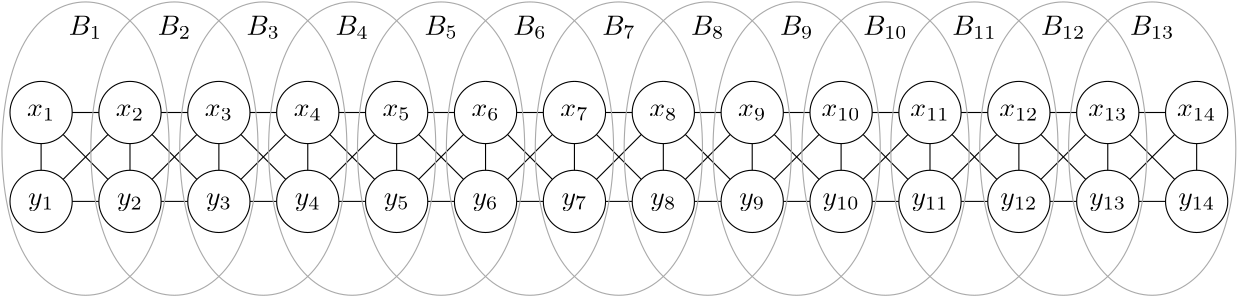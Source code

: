 <?xml version="1.0"?>
<!DOCTYPE ipe SYSTEM "ipe.dtd">
<ipe version="70206" creator="Ipe 7.2.7">
<info created="D:20180201214142" modified="D:20180201214142"/>
<ipestyle name="basic">
<symbol name="arrow/arc(spx)">
<path stroke="sym-stroke" fill="sym-stroke" pen="sym-pen">
0 0 m
-1 0.333 l
-1 -0.333 l
h
</path>
</symbol>
<symbol name="arrow/farc(spx)">
<path stroke="sym-stroke" fill="white" pen="sym-pen">
0 0 m
-1 0.333 l
-1 -0.333 l
h
</path>
</symbol>
<symbol name="arrow/ptarc(spx)">
<path stroke="sym-stroke" fill="sym-stroke" pen="sym-pen">
0 0 m
-1 0.333 l
-0.8 0 l
-1 -0.333 l
h
</path>
</symbol>
<symbol name="arrow/fptarc(spx)">
<path stroke="sym-stroke" fill="white" pen="sym-pen">
0 0 m
-1 0.333 l
-0.8 0 l
-1 -0.333 l
h
</path>
</symbol>
<symbol name="mark/circle(sx)" transformations="translations">
<path fill="sym-stroke">
0.6 0 0 0.6 0 0 e
0.4 0 0 0.4 0 0 e
</path>
</symbol>
<symbol name="mark/disk(sx)" transformations="translations">
<path fill="sym-stroke">
0.6 0 0 0.6 0 0 e
</path>
</symbol>
<symbol name="mark/fdisk(sfx)" transformations="translations">
<group>
<path fill="sym-fill">
0.5 0 0 0.5 0 0 e
</path>
<path fill="sym-stroke" fillrule="eofill">
0.6 0 0 0.6 0 0 e
0.4 0 0 0.4 0 0 e
</path>
</group>
</symbol>
<symbol name="mark/box(sx)" transformations="translations">
<path fill="sym-stroke" fillrule="eofill">
-0.6 -0.6 m
0.6 -0.6 l
0.6 0.6 l
-0.6 0.6 l
h
-0.4 -0.4 m
0.4 -0.4 l
0.4 0.4 l
-0.4 0.4 l
h
</path>
</symbol>
<symbol name="mark/square(sx)" transformations="translations">
<path fill="sym-stroke">
-0.6 -0.6 m
0.6 -0.6 l
0.6 0.6 l
-0.6 0.6 l
h
</path>
</symbol>
<symbol name="mark/fsquare(sfx)" transformations="translations">
<group>
<path fill="sym-fill">
-0.5 -0.5 m
0.5 -0.5 l
0.5 0.5 l
-0.5 0.5 l
h
</path>
<path fill="sym-stroke" fillrule="eofill">
-0.6 -0.6 m
0.6 -0.6 l
0.6 0.6 l
-0.6 0.6 l
h
-0.4 -0.4 m
0.4 -0.4 l
0.4 0.4 l
-0.4 0.4 l
h
</path>
</group>
</symbol>
<symbol name="mark/cross(sx)" transformations="translations">
<group>
<path fill="sym-stroke">
-0.43 -0.57 m
0.57 0.43 l
0.43 0.57 l
-0.57 -0.43 l
h
</path>
<path fill="sym-stroke">
-0.43 0.57 m
0.57 -0.43 l
0.43 -0.57 l
-0.57 0.43 l
h
</path>
</group>
</symbol>
<symbol name="arrow/fnormal(spx)">
<path stroke="sym-stroke" fill="white" pen="sym-pen">
0 0 m
-1 0.333 l
-1 -0.333 l
h
</path>
</symbol>
<symbol name="arrow/pointed(spx)">
<path stroke="sym-stroke" fill="sym-stroke" pen="sym-pen">
0 0 m
-1 0.333 l
-0.8 0 l
-1 -0.333 l
h
</path>
</symbol>
<symbol name="arrow/fpointed(spx)">
<path stroke="sym-stroke" fill="white" pen="sym-pen">
0 0 m
-1 0.333 l
-0.8 0 l
-1 -0.333 l
h
</path>
</symbol>
<symbol name="arrow/linear(spx)">
<path stroke="sym-stroke" pen="sym-pen">
-1 0.333 m
0 0 l
-1 -0.333 l
</path>
</symbol>
<symbol name="arrow/fdouble(spx)">
<path stroke="sym-stroke" fill="white" pen="sym-pen">
0 0 m
-1 0.333 l
-1 -0.333 l
h
-1 0 m
-2 0.333 l
-2 -0.333 l
h
</path>
</symbol>
<symbol name="arrow/double(spx)">
<path stroke="sym-stroke" fill="sym-stroke" pen="sym-pen">
0 0 m
-1 0.333 l
-1 -0.333 l
h
-1 0 m
-2 0.333 l
-2 -0.333 l
h
</path>
</symbol>
<pen name="heavier" value="0.8"/>
<pen name="fat" value="1.2"/>
<pen name="ultrafat" value="2"/>
<symbolsize name="large" value="5"/>
<symbolsize name="small" value="2"/>
<symbolsize name="tiny" value="1.1"/>
<arrowsize name="large" value="10"/>
<arrowsize name="small" value="5"/>
<arrowsize name="tiny" value="3"/>
<color name="red" value="1 0 0"/>
<color name="green" value="0 1 0"/>
<color name="blue" value="0 0 1"/>
<color name="yellow" value="1 1 0"/>
<color name="orange" value="1 0.647 0"/>
<color name="gold" value="1 0.843 0"/>
<color name="purple" value="0.627 0.125 0.941"/>
<color name="gray" value="0.745"/>
<color name="brown" value="0.647 0.165 0.165"/>
<color name="navy" value="0 0 0.502"/>
<color name="pink" value="1 0.753 0.796"/>
<color name="seagreen" value="0.18 0.545 0.341"/>
<color name="turquoise" value="0.251 0.878 0.816"/>
<color name="violet" value="0.933 0.51 0.933"/>
<color name="darkblue" value="0 0 0.545"/>
<color name="darkcyan" value="0 0.545 0.545"/>
<color name="darkgray" value="0.663"/>
<color name="darkgreen" value="0 0.392 0"/>
<color name="darkmagenta" value="0.545 0 0.545"/>
<color name="darkorange" value="1 0.549 0"/>
<color name="darkred" value="0.545 0 0"/>
<color name="lightblue" value="0.678 0.847 0.902"/>
<color name="lightcyan" value="0.878 1 1"/>
<color name="lightgray" value="0.827"/>
<color name="lightgreen" value="0.565 0.933 0.565"/>
<color name="lightyellow" value="1 1 0.878"/>
<dashstyle name="dashed" value="[4] 0"/>
<dashstyle name="dotted" value="[1 3] 0"/>
<dashstyle name="dash dotted" value="[4 2 1 2] 0"/>
<dashstyle name="dash dot dotted" value="[4 2 1 2 1 2] 0"/>
<textsize name="large" value="\large"/>
<textsize name="small" value="\small"/>
<textsize name="tiny" value="\tiny"/>
<textsize name="Large" value="\Large"/>
<textsize name="LARGE" value="\LARGE"/>
<textsize name="huge" value="\huge"/>
<textsize name="Huge" value="\Huge"/>
<textsize name="footnote" value="\footnotesize"/>
<textstyle name="center" begin="\begin{center}" end="\end{center}"/>
<textstyle name="itemize" begin="\begin{itemize}" end="\end{itemize}"/>
<textstyle name="item" begin="\begin{itemize}\item{}" end="\end{itemize}"/>
<gridsize name="4 pts" value="4"/>
<gridsize name="8 pts (~3 mm)" value="8"/>
<gridsize name="16 pts (~6 mm)" value="16"/>
<gridsize name="32 pts (~12 mm)" value="32"/>
<gridsize name="10 pts (~3.5 mm)" value="10"/>
<gridsize name="20 pts (~7 mm)" value="20"/>
<gridsize name="14 pts (~5 mm)" value="14"/>
<gridsize name="28 pts (~10 mm)" value="28"/>
<gridsize name="56 pts (~20 mm)" value="56"/>
<anglesize name="90 deg" value="90"/>
<anglesize name="60 deg" value="60"/>
<anglesize name="45 deg" value="45"/>
<anglesize name="30 deg" value="30"/>
<anglesize name="22.5 deg" value="22.5"/>
<opacity name="10%" value="0.1"/>
<opacity name="30%" value="0.3"/>
<opacity name="50%" value="0.5"/>
<opacity name="75%" value="0.75"/>
<tiling name="falling" angle="-60" step="4" width="1"/>
<tiling name="rising" angle="30" step="4" width="1"/>
</ipestyle>
<page>
<layer name="alpha"/>
<view layers="alpha" active="alpha"/>
<text layer="alpha" matrix="1 0 0 1 -141.917 -16.424" transformations="translations" pos="224 688" stroke="black" type="label" width="10.163" height="4.294" depth="1.49" halign="center" valign="baseline" style="math">x_{1}</text>
<path matrix="0.7 0 0 0.7 -74.7171 191.378" stroke="black">
16 0 0 16 224 688 e
</path>
<text matrix="1 0 0 1 -141.917 -48.424" transformations="translations" pos="224 688" stroke="black" type="label" width="9.354" height="4.297" depth="1.93" halign="center" valign="baseline" style="math">y_{1}</text>
<path matrix="0.7 0 0 0.7 -74.7171 159.378" stroke="black">
16 0 0 16 224 688 e
</path>
<path matrix="1 0 0 1 -141.917 -15.022" stroke="black">
235.2 688 m
244.8 688 l
</path>
<path matrix="1 0 0 1 -141.917 -15.022" stroke="black">
244.8 656 m
235.2 656 l
</path>
<path matrix="1 0 0 1 -141.917 -15.022" stroke="black">
224 667.2 m
224 676.8 l
</path>
<path matrix="1 0 0 1 -141.917 -15.022" stroke="black">
231.92 680.08 m
248.08 663.92 l
</path>
<path matrix="1 0 0 1 -141.917 -15.022" stroke="black">
231.92 663.92 m
248.08 680.08 l
</path>
<text matrix="1 0 0 1 -109.917 -16.424" transformations="translations" pos="224 688" stroke="black" type="label" width="10.163" height="4.294" depth="1.49" halign="center" valign="baseline" style="math">x_{2}</text>
<path matrix="0.7 0 0 0.7 -42.7171 191.378" stroke="black">
16 0 0 16 224 688 e
</path>
<text matrix="1 0 0 1 -109.917 -48.424" transformations="translations" pos="224 688" stroke="black" type="label" width="9.354" height="4.297" depth="1.93" halign="center" valign="baseline" style="math">y_{2}</text>
<path matrix="0.7 0 0 0.7 -42.7171 159.378" stroke="black">
16 0 0 16 224 688 e
</path>
<path matrix="1 0 0 1 -109.917 -15.022" stroke="black">
235.2 688 m
244.8 688 l
</path>
<path matrix="1 0 0 1 -109.917 -15.022" stroke="black">
244.8 656 m
235.2 656 l
</path>
<path matrix="1 0 0 1 -109.917 -15.022" stroke="black">
224 667.2 m
224 676.8 l
</path>
<path matrix="1 0 0 1 -109.917 -15.022" stroke="black">
231.92 680.08 m
248.08 663.92 l
</path>
<path matrix="1 0 0 1 -109.917 -15.022" stroke="black">
231.92 663.92 m
248.08 680.08 l
</path>
<text matrix="1 0 0 1 -77.9171 -16.424" transformations="translations" pos="224 688" stroke="black" type="label" width="10.163" height="4.294" depth="1.49" halign="center" valign="baseline" style="math">x_{3}</text>
<path matrix="0.7 0 0 0.7 -10.7171 191.378" stroke="black">
16 0 0 16 224 688 e
</path>
<text matrix="1 0 0 1 -77.9171 -48.424" transformations="translations" pos="224 688" stroke="black" type="label" width="9.354" height="4.297" depth="1.93" halign="center" valign="baseline" style="math">y_{3}</text>
<path matrix="0.7 0 0 0.7 -10.7171 159.378" stroke="black">
16 0 0 16 224 688 e
</path>
<path matrix="1 0 0 1 -77.9171 -15.022" stroke="black">
235.2 688 m
244.8 688 l
</path>
<path matrix="1 0 0 1 -77.9171 -15.022" stroke="black">
244.8 656 m
235.2 656 l
</path>
<path matrix="1 0 0 1 -77.9171 -15.022" stroke="black">
224 667.2 m
224 676.8 l
</path>
<path matrix="1 0 0 1 -77.9171 -15.022" stroke="black">
231.92 680.08 m
248.08 663.92 l
</path>
<path matrix="1 0 0 1 -77.9171 -15.022" stroke="black">
231.92 663.92 m
248.08 680.08 l
</path>
<text matrix="1 0 0 1 -45.9171 -16.424" transformations="translations" pos="224 688" stroke="black" type="label" width="10.163" height="4.294" depth="1.49" halign="center" valign="baseline" style="math">x_{4}</text>
<path matrix="0.7 0 0 0.7 21.2829 191.378" stroke="black">
16 0 0 16 224 688 e
</path>
<text matrix="1 0 0 1 -45.9171 -48.424" transformations="translations" pos="224 688" stroke="black" type="label" width="9.354" height="4.297" depth="1.93" halign="center" valign="baseline" style="math">y_{4}</text>
<path matrix="0.7 0 0 0.7 21.2829 159.378" stroke="black">
16 0 0 16 224 688 e
</path>
<path matrix="1 0 0 1 -45.9171 -15.022" stroke="black">
235.2 688 m
244.8 688 l
</path>
<path matrix="1 0 0 1 -45.9171 -15.022" stroke="black">
244.8 656 m
235.2 656 l
</path>
<path matrix="1 0 0 1 -45.9171 -15.022" stroke="black">
224 667.2 m
224 676.8 l
</path>
<path matrix="1 0 0 1 -45.9171 -15.022" stroke="black">
231.92 680.08 m
248.08 663.92 l
</path>
<path matrix="1 0 0 1 -45.9171 -15.022" stroke="black">
231.92 663.92 m
248.08 680.08 l
</path>
<text matrix="1 0 0 1 -13.9171 -16.424" transformations="translations" pos="224 688" stroke="black" type="label" width="10.163" height="4.294" depth="1.49" halign="center" valign="baseline" style="math">x_{5}</text>
<path matrix="0.7 0 0 0.7 53.2829 191.378" stroke="black">
16 0 0 16 224 688 e
</path>
<text matrix="1 0 0 1 -13.9171 -48.424" transformations="translations" pos="224 688" stroke="black" type="label" width="9.354" height="4.297" depth="1.93" halign="center" valign="baseline" style="math">y_{5}</text>
<path matrix="1 0 0 1 -13.9171 -15.022" stroke="black">
235.2 688 m
244.8 688 l
</path>
<path matrix="1 0 0 1 -13.9171 -15.022" stroke="black">
244.8 656 m
235.2 656 l
</path>
<path matrix="1 0 0 1 -13.9171 -15.022" stroke="black">
224 667.2 m
224 676.8 l
</path>
<path matrix="1 0 0 1 -13.9171 -15.022" stroke="black">
231.92 680.08 m
248.08 663.92 l
</path>
<path matrix="1 0 0 1 -13.9171 -15.022" stroke="black">
231.92 663.92 m
248.08 680.08 l
</path>
<text matrix="1 0 0 1 18.0829 -16.424" transformations="translations" pos="224 688" stroke="black" type="label" width="10.163" height="4.294" depth="1.49" halign="center" valign="baseline" style="math">x_{6}</text>
<path matrix="0.7 0 0 0.7 85.2829 191.378" stroke="black">
16 0 0 16 224 688 e
</path>
<text matrix="1 0 0 1 18.0829 -48.424" transformations="translations" pos="224 688" stroke="black" type="label" width="9.354" height="4.297" depth="1.93" halign="center" valign="baseline" style="math">y_{6}</text>
<path matrix="0.7 0 0 0.7 85.2829 159.378" stroke="black">
16 0 0 16 224 688 e
</path>
<path matrix="1 0 0 1 18.0829 -15.022" stroke="black">
235.2 688 m
244.8 688 l
</path>
<path matrix="1 0 0 1 18.0829 -15.022" stroke="black">
244.8 656 m
235.2 656 l
</path>
<path matrix="1 0 0 1 18.0829 -15.022" stroke="black">
224 667.2 m
224 676.8 l
</path>
<path matrix="1 0 0 1 18.0829 -15.022" stroke="black">
231.92 680.08 m
248.08 663.92 l
</path>
<path matrix="1 0 0 1 18.0829 -15.022" stroke="black">
231.92 663.92 m
248.08 680.08 l
</path>
<text matrix="1 0 0 1 50.0829 -16.424" transformations="translations" pos="224 688" stroke="black" type="label" width="10.163" height="4.294" depth="1.49" halign="center" valign="baseline" style="math">x_{7}</text>
<path matrix="0.7 0 0 0.7 117.283 191.378" stroke="black">
16 0 0 16 224 688 e
</path>
<text matrix="1 0 0 1 50.0829 -48.424" transformations="translations" pos="224 688" stroke="black" type="label" width="9.354" height="4.297" depth="1.93" halign="center" valign="baseline" style="math">y_{7}</text>
<path matrix="0.7 0 0 0.7 117.283 159.378" stroke="black">
16 0 0 16 224 688 e
</path>
<path matrix="1 0 0 1 50.0829 -15.022" stroke="black">
235.2 688 m
244.8 688 l
</path>
<path matrix="1 0 0 1 50.0829 -15.022" stroke="black">
244.8 656 m
235.2 656 l
</path>
<path matrix="1 0 0 1 50.0829 -15.022" stroke="black">
224 667.2 m
224 676.8 l
</path>
<path matrix="1 0 0 1 50.0829 -15.022" stroke="black">
231.92 680.08 m
248.08 663.92 l
</path>
<path matrix="1 0 0 1 50.0829 -15.022" stroke="black">
231.92 663.92 m
248.08 680.08 l
</path>
<text matrix="1 0 0 1 82.0829 -16.424" transformations="translations" pos="224 688" stroke="black" type="label" width="10.163" height="4.294" depth="1.49" halign="center" valign="baseline" style="math">x_{8}</text>
<path matrix="0.7 0 0 0.7 149.283 191.378" stroke="black">
16 0 0 16 224 688 e
</path>
<text matrix="1 0 0 1 82.0829 -48.424" transformations="translations" pos="224 688" stroke="black" type="label" width="9.354" height="4.297" depth="1.93" halign="center" valign="baseline" style="math">y_{8}</text>
<path matrix="0.7 0 0 0.7 149.283 159.378" stroke="black">
16 0 0 16 224 688 e
</path>
<path matrix="1 0 0 1 82.0829 -15.022" stroke="black">
235.2 688 m
244.8 688 l
</path>
<path matrix="1 0 0 1 82.0829 -15.022" stroke="black">
244.8 656 m
235.2 656 l
</path>
<path matrix="1 0 0 1 82.0829 -15.022" stroke="black">
224 667.2 m
224 676.8 l
</path>
<path matrix="1 0 0 1 82.0829 -15.022" stroke="black">
231.92 680.08 m
248.08 663.92 l
</path>
<path matrix="1 0 0 1 82.0829 -15.022" stroke="black">
231.92 663.92 m
248.08 680.08 l
</path>
<text matrix="1 0 0 1 114.083 -16.424" transformations="translations" pos="224 688" stroke="black" type="label" width="10.163" height="4.294" depth="1.49" halign="center" valign="baseline" style="math">x_{9}</text>
<path matrix="0.7 0 0 0.7 181.283 191.378" stroke="black">
16 0 0 16 224 688 e
</path>
<text matrix="1 0 0 1 114.083 -48.424" transformations="translations" pos="224 688" stroke="black" type="label" width="9.354" height="4.297" depth="1.93" halign="center" valign="baseline" style="math">y_{9}</text>
<path matrix="0.7 0 0 0.7 181.283 159.378" stroke="black">
16 0 0 16 224 688 e
</path>
<path matrix="1 0 0 1 114.083 -15.022" stroke="black">
235.2 688 m
244.8 688 l
</path>
<path matrix="1 0 0 1 114.083 -15.022" stroke="black">
244.8 656 m
235.2 656 l
</path>
<path matrix="1 0 0 1 114.083 -15.022" stroke="black">
224 667.2 m
224 676.8 l
</path>
<path matrix="1 0 0 1 114.083 -15.022" stroke="black">
231.92 680.08 m
248.08 663.92 l
</path>
<path matrix="1 0 0 1 114.083 -15.022" stroke="black">
231.92 663.92 m
248.08 680.08 l
</path>
<text matrix="1 0 0 1 146.083 -16.424" transformations="translations" pos="224 688" stroke="black" type="label" width="14.135" height="4.294" depth="1.49" halign="center" valign="baseline" style="math">x_{10}</text>
<path matrix="0.7 0 0 0.7 213.283 191.378" stroke="black">
16 0 0 16 224 688 e
</path>
<text matrix="1 0 0 1 146.083 -48.424" transformations="translations" pos="224 688" stroke="black" type="label" width="13.325" height="4.297" depth="1.93" halign="center" valign="baseline" style="math">y_{10}</text>
<path matrix="0.7 0 0 0.7 213.283 159.378" stroke="black">
16 0 0 16 224 688 e
</path>
<path matrix="1 0 0 1 146.083 -15.022" stroke="black">
235.2 688 m
244.8 688 l
</path>
<path matrix="1 0 0 1 146.083 -15.022" stroke="black">
244.8 656 m
235.2 656 l
</path>
<path matrix="1 0 0 1 146.083 -15.022" stroke="black">
224 667.2 m
224 676.8 l
</path>
<path matrix="1 0 0 1 146.083 -15.022" stroke="black">
231.92 680.08 m
248.08 663.92 l
</path>
<path matrix="1 0 0 1 146.083 -15.022" stroke="black">
231.92 663.92 m
248.08 680.08 l
</path>
<text matrix="1 0 0 1 178.083 -16.424" transformations="translations" pos="224 688" stroke="black" type="label" width="14.135" height="4.294" depth="1.49" halign="center" valign="baseline" style="math">x_{11}</text>
<path matrix="0.7 0 0 0.7 245.283 191.378" stroke="black">
16 0 0 16 224 688 e
</path>
<text matrix="1 0 0 1 178.083 -48.424" transformations="translations" pos="224 688" stroke="black" type="label" width="13.325" height="4.297" depth="1.93" halign="center" valign="baseline" style="math">y_{11}</text>
<path matrix="0.7 0 0 0.7 245.283 159.378" stroke="black">
16 0 0 16 224 688 e
</path>
<path matrix="1 0 0 1 178.083 -15.022" stroke="black">
235.2 688 m
244.8 688 l
</path>
<path matrix="1 0 0 1 178.083 -15.022" stroke="black">
244.8 656 m
235.2 656 l
</path>
<path matrix="1 0 0 1 178.083 -15.022" stroke="black">
224 667.2 m
224 676.8 l
</path>
<path matrix="1 0 0 1 178.083 -15.022" stroke="black">
231.92 680.08 m
248.08 663.92 l
</path>
<path matrix="1 0 0 1 178.083 -15.022" stroke="black">
231.92 663.92 m
248.08 680.08 l
</path>
<text matrix="1 0 0 1 210.083 -16.424" transformations="translations" pos="224 688" stroke="black" type="label" width="14.135" height="4.294" depth="1.49" halign="center" valign="baseline" style="math">x_{12}</text>
<path matrix="0.7 0 0 0.7 277.283 191.378" stroke="black">
16 0 0 16 224 688 e
</path>
<text matrix="1 0 0 1 210.083 -48.424" transformations="translations" pos="224 688" stroke="black" type="label" width="13.325" height="4.297" depth="1.93" halign="center" valign="baseline" style="math">y_{12}</text>
<path matrix="0.7 0 0 0.7 277.283 159.378" stroke="black">
16 0 0 16 224 688 e
</path>
<path matrix="1 0 0 1 210.083 -15.022" stroke="black">
235.2 688 m
244.8 688 l
</path>
<path matrix="1 0 0 1 210.083 -15.022" stroke="black">
244.8 656 m
235.2 656 l
</path>
<path matrix="1 0 0 1 210.083 -15.022" stroke="black">
224 667.2 m
224 676.8 l
</path>
<path matrix="1 0 0 1 210.083 -15.022" stroke="black">
231.92 680.08 m
248.08 663.92 l
</path>
<path matrix="1 0 0 1 210.083 -15.022" stroke="black">
231.92 663.92 m
248.08 680.08 l
</path>
<text matrix="1 0 0 1 242.083 -16.424" transformations="translations" pos="224 688" stroke="black" type="label" width="14.135" height="4.294" depth="1.49" halign="center" valign="baseline" style="math">x_{13}</text>
<path matrix="0.7 0 0 0.7 309.283 191.378" stroke="black">
16 0 0 16 224 688 e
</path>
<text matrix="1 0 0 1 242.083 -48.424" transformations="translations" pos="224 688" stroke="black" type="label" width="13.325" height="4.297" depth="1.93" halign="center" valign="baseline" style="math">y_{13}</text>
<path matrix="0.7 0 0 0.7 309.283 159.378" stroke="black">
16 0 0 16 224 688 e
</path>
<path matrix="1 0 0 1 242.083 -15.022" stroke="black">
235.2 688 m
244.8 688 l
</path>
<path matrix="1 0 0 1 242.083 -15.022" stroke="black">
244.8 656 m
235.2 656 l
</path>
<path matrix="1 0 0 1 242.083 -15.022" stroke="black">
224 667.2 m
224 676.8 l
</path>
<path matrix="1 0 0 1 242.083 -15.022" stroke="black">
231.92 680.08 m
248.08 663.92 l
</path>
<path matrix="1 0 0 1 242.083 -15.022" stroke="black">
231.92 663.92 m
248.08 680.08 l
</path>
<text matrix="1 0 0 1 274.083 -16.424" transformations="translations" pos="224 688" stroke="black" type="label" width="14.135" height="4.294" depth="1.49" halign="center" valign="baseline" style="math">x_{14}</text>
<path matrix="0.7 0 0 0.7 341.283 191.378" stroke="black">
16 0 0 16 224 688 e
</path>
<text matrix="1 0 0 1 274.083 -48.424" transformations="translations" pos="224 688" stroke="black" type="label" width="13.325" height="4.297" depth="1.93" halign="center" valign="baseline" style="math">y_{14}</text>
<path matrix="0.7 0 0 0.7 341.283 159.378" stroke="black">
16 0 0 16 224 688 e
</path>
<path matrix="1 0 0 1 274.083 -15.022" stroke="black">
224 667.2 m
224 676.8 l
</path>
<path matrix="1.026 0 0 0.9 16.0029 55.178" stroke="darkgray">
112 736
48 736
48 608
112 608 u
</path>
<text matrix="1 0 0 1 18.0829 -19.022" transformations="translations" pos="80 720" stroke="black" type="label" width="12.026" height="6.812" depth="1.49" halign="center" valign="baseline" style="math">B_1</text>
<path matrix="1.026 0 0 0.9 48.0029 55.178" stroke="darkgray">
112 736
48 736
48 608
112 608 u
</path>
<text matrix="1 0 0 1 50.0829 -19.022" transformations="translations" pos="80 720" stroke="black" type="label" width="12.026" height="6.812" depth="1.49" halign="center" valign="baseline" style="math">B_2</text>
<path matrix="1.026 0 0 0.9 80.0029 55.178" stroke="darkgray">
112 736
48 736
48 608
112 608 u
</path>
<text matrix="1 0 0 1 82.0829 -19.022" transformations="translations" pos="80 720" stroke="black" type="label" width="12.026" height="6.812" depth="1.49" halign="center" valign="baseline" style="math">B_3</text>
<path matrix="1.026 0 0 0.9 112.003 55.178" stroke="darkgray">
112 736
48 736
48 608
112 608 u
</path>
<text matrix="1 0 0 1 114.083 -19.022" transformations="translations" pos="80 720" stroke="black" type="label" width="12.026" height="6.812" depth="1.49" halign="center" valign="baseline" style="math">B_4</text>
<path matrix="1.026 0 0 0.9 144.003 55.178" stroke="darkgray">
112 736
48 736
48 608
112 608 u
</path>
<text matrix="1 0 0 1 146.083 -19.022" transformations="translations" pos="80 720" stroke="black" type="label" width="12.026" height="6.812" depth="1.49" halign="center" valign="baseline" style="math">B_5</text>
<path matrix="1.026 0 0 0.9 176.003 55.178" stroke="darkgray">
112 736
48 736
48 608
112 608 u
</path>
<text matrix="1 0 0 1 178.083 -19.022" transformations="translations" pos="80 720" stroke="black" type="label" width="12.026" height="6.812" depth="1.49" halign="center" valign="baseline" style="math">B_6</text>
<path matrix="1.026 0 0 0.9 208.003 55.178" stroke="darkgray">
112 736
48 736
48 608
112 608 u
</path>
<text matrix="1 0 0 1 210.083 -19.022" transformations="translations" pos="80 720" stroke="black" type="label" width="12.026" height="6.812" depth="1.49" halign="center" valign="baseline" style="math">B_7</text>
<path matrix="1.026 0 0 0.9 240.003 55.178" stroke="darkgray">
112 736
48 736
48 608
112 608 u
</path>
<text matrix="1 0 0 1 242.083 -19.022" transformations="translations" pos="80 720" stroke="black" type="label" width="12.026" height="6.812" depth="1.49" halign="center" valign="baseline" style="math">B_8</text>
<path matrix="1.026 0 0 0.9 272.003 55.178" stroke="darkgray">
112 736
48 736
48 608
112 608 u
</path>
<text matrix="1 0 0 1 274.083 -19.022" transformations="translations" pos="80 720" stroke="black" type="label" width="12.026" height="6.812" depth="1.49" halign="center" valign="baseline" style="math">B_9</text>
<path matrix="1.026 0 0 0.9 304.003 55.178" stroke="darkgray">
112 736
48 736
48 608
112 608 u
</path>
<text matrix="1 0 0 1 306.083 -19.022" transformations="translations" pos="80 720" stroke="black" type="label" width="15.997" height="6.812" depth="1.49" halign="center" valign="baseline" style="math">B_{10}</text>
<path matrix="1.026 0 0 0.9 336.003 55.178" stroke="darkgray">
112 736
48 736
48 608
112 608 u
</path>
<text matrix="1 0 0 1 338.083 -19.022" transformations="translations" pos="80 720" stroke="black" type="label" width="15.997" height="6.812" depth="1.49" halign="center" valign="baseline" style="math">B_{11}</text>
<path matrix="1.026 0 0 0.9 368.003 55.178" stroke="darkgray">
112 736
48 736
48 608
112 608 u
</path>
<text matrix="1 0 0 1 370.083 -19.022" transformations="translations" pos="80 720" stroke="black" type="label" width="15.997" height="6.812" depth="1.49" halign="center" valign="baseline" style="math">B_{12}</text>
<path matrix="1.026 0 0 0.9 400.003 55.178" stroke="darkgray">
112 736
48 736
48 608
112 608 u
</path>
<text matrix="1 0 0 1 402.083 -19.022" transformations="translations" pos="80 720" stroke="black" type="label" width="15.997" height="6.812" depth="1.49" halign="center" valign="baseline" style="math">B_{13}</text>
<path matrix="0.7 0 0 0.7 53.2829 159.378" stroke="black">
16 0 0 16 224 688 e
</path>
</page>
</ipe>
